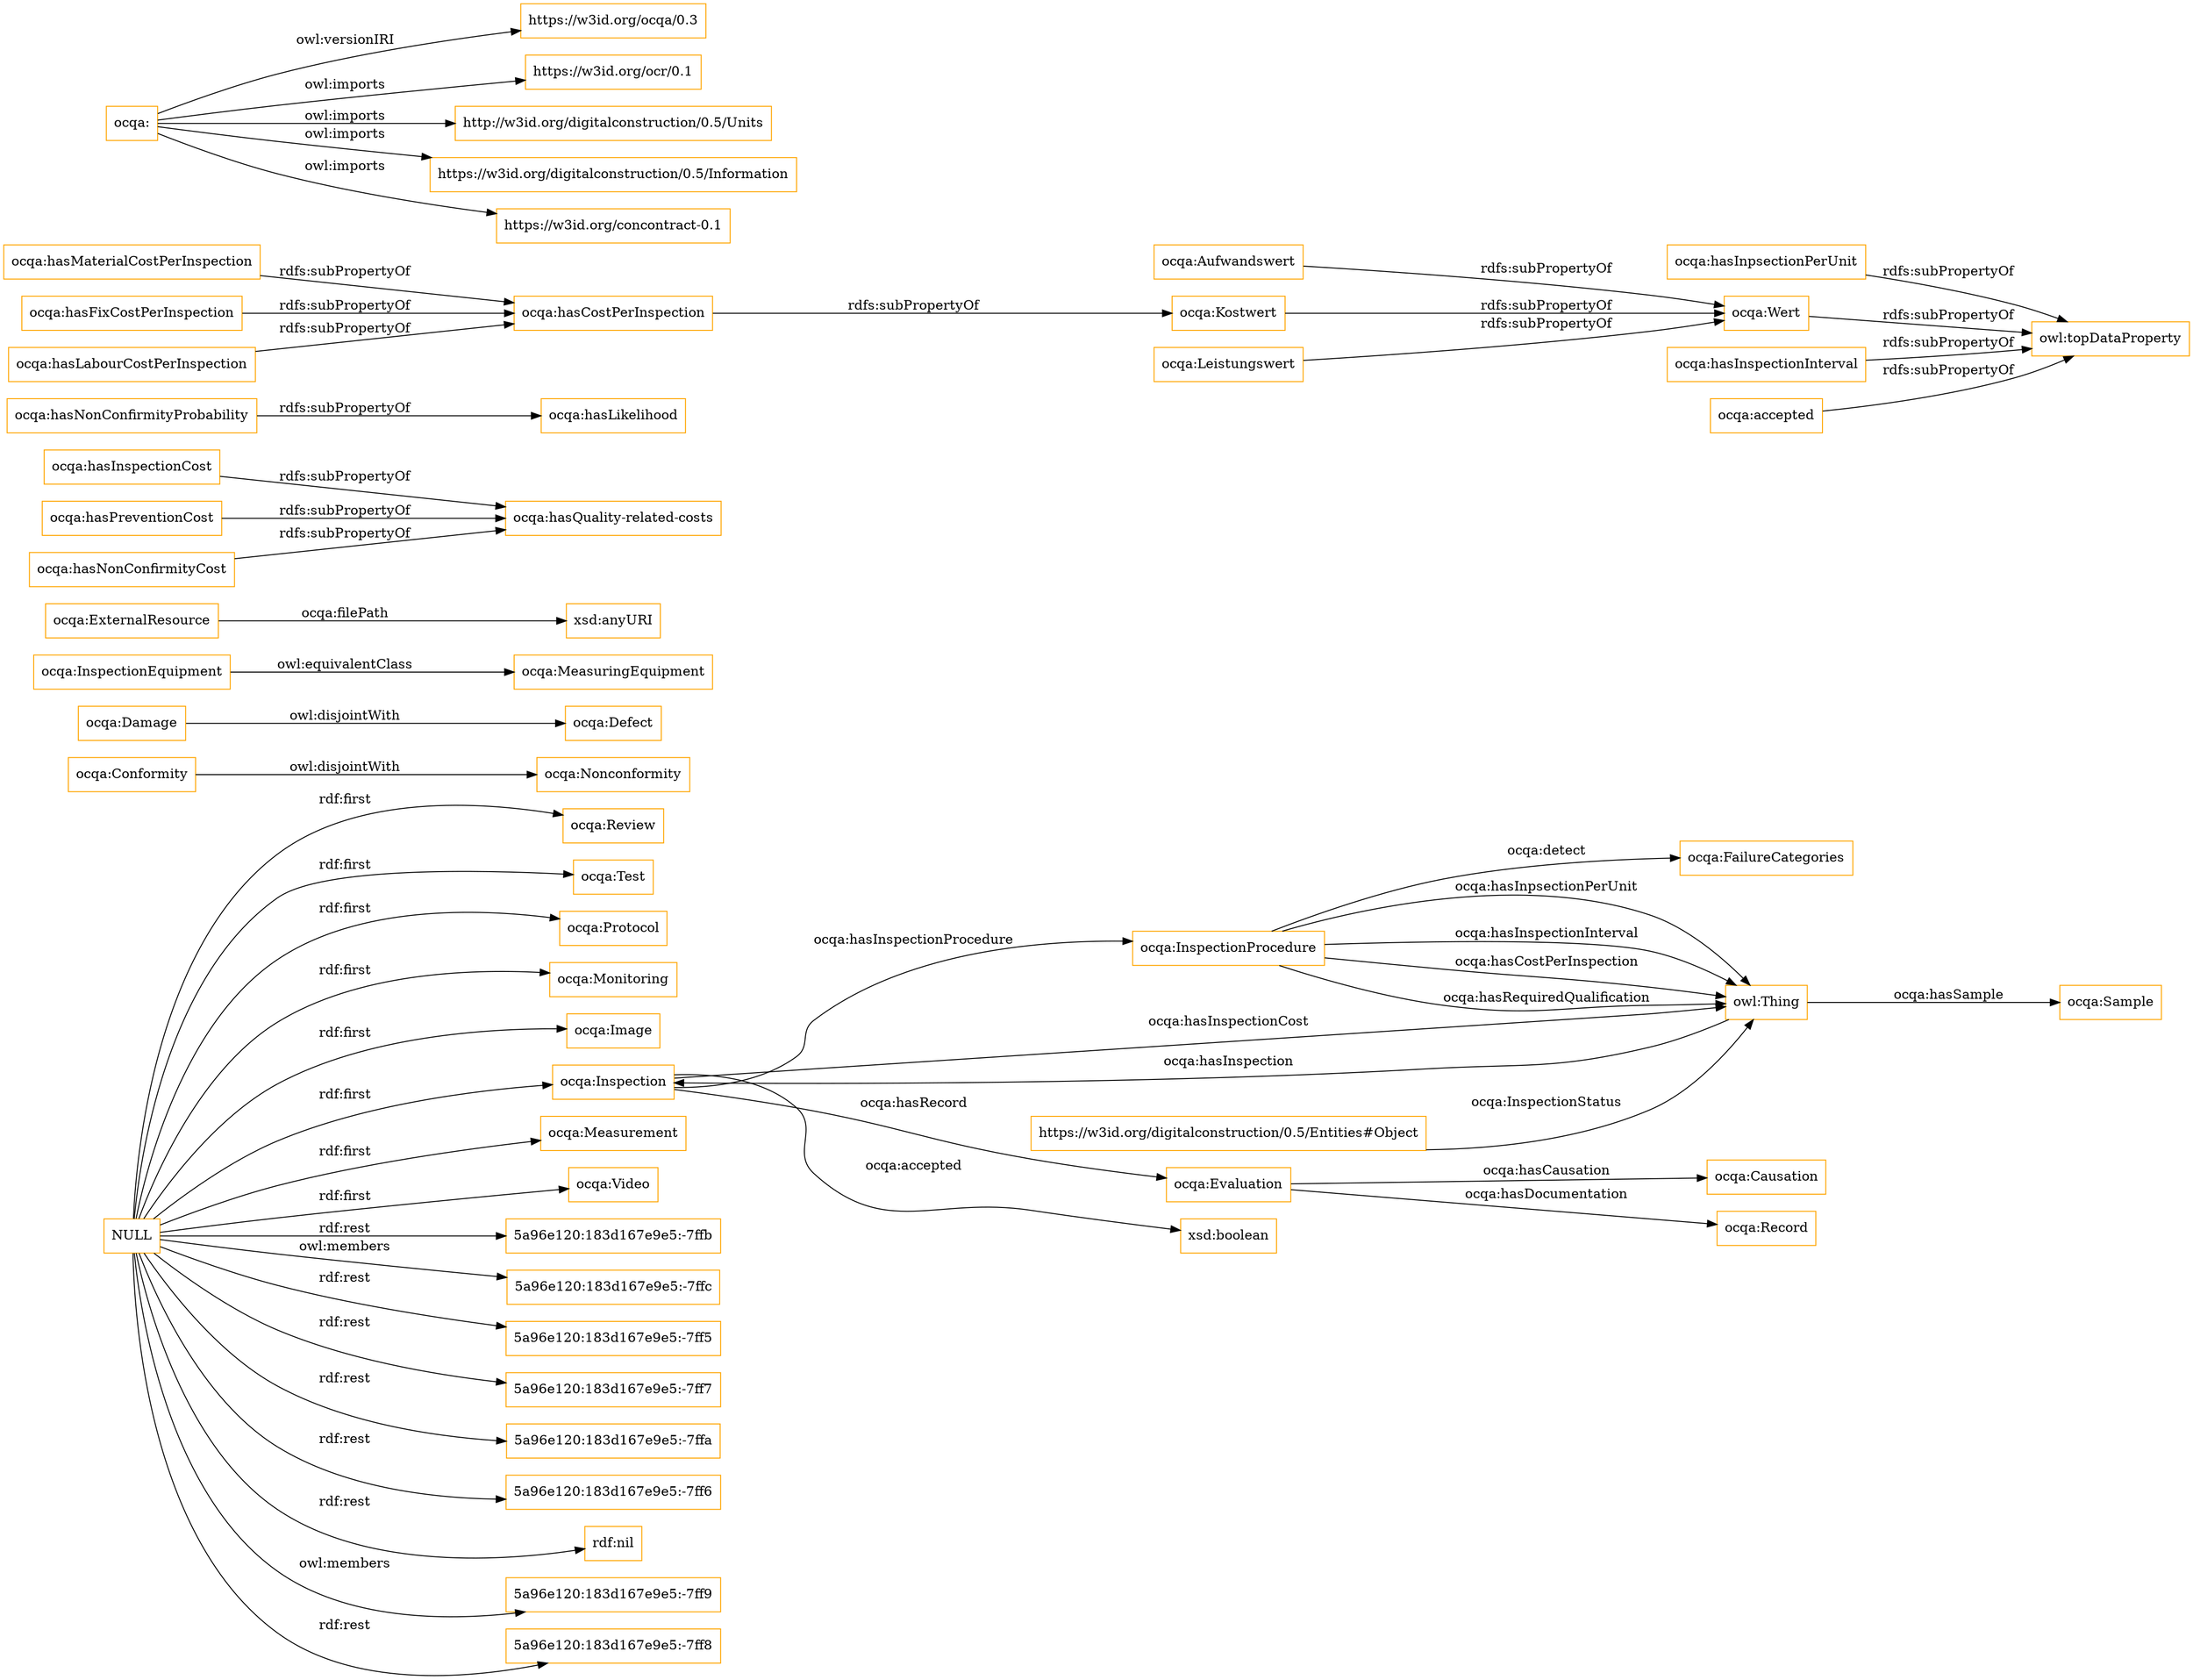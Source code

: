 digraph ar2dtool_diagram { 
rankdir=LR;
size="1501"
node [shape = rectangle, color="orange"]; "ocqa:Review" "ocqa:Sample" "ocqa:Causation" "ocqa:Nonconformity" "ocqa:Damage" "ocqa:Test" "ocqa:MeasuringEquipment" "ocqa:InspectionEquipment" "ocqa:InspectionProcedure" "ocqa:Evaluation" "ocqa:Protocol" "ocqa:Monitoring" "ocqa:Record" "ocqa:Conformity" "ocqa:Image" "ocqa:Inspection" "ocqa:ExternalResource" "ocqa:Measurement" "ocqa:Video" "ocqa:FailureCategories" "ocqa:Defect" ; /*classes style*/
	"NULL" -> "5a96e120:183d167e9e5:-7ffb" [ label = "rdf:rest" ];
	"NULL" -> "5a96e120:183d167e9e5:-7ffc" [ label = "owl:members" ];
	"NULL" -> "ocqa:Review" [ label = "rdf:first" ];
	"NULL" -> "5a96e120:183d167e9e5:-7ff5" [ label = "rdf:rest" ];
	"NULL" -> "5a96e120:183d167e9e5:-7ff7" [ label = "rdf:rest" ];
	"NULL" -> "5a96e120:183d167e9e5:-7ffa" [ label = "rdf:rest" ];
	"NULL" -> "ocqa:Video" [ label = "rdf:first" ];
	"NULL" -> "ocqa:Image" [ label = "rdf:first" ];
	"NULL" -> "5a96e120:183d167e9e5:-7ff6" [ label = "rdf:rest" ];
	"NULL" -> "rdf:nil" [ label = "rdf:rest" ];
	"NULL" -> "ocqa:Monitoring" [ label = "rdf:first" ];
	"NULL" -> "ocqa:Inspection" [ label = "rdf:first" ];
	"NULL" -> "ocqa:Measurement" [ label = "rdf:first" ];
	"NULL" -> "5a96e120:183d167e9e5:-7ff9" [ label = "owl:members" ];
	"NULL" -> "ocqa:Test" [ label = "rdf:first" ];
	"NULL" -> "5a96e120:183d167e9e5:-7ff8" [ label = "rdf:rest" ];
	"NULL" -> "ocqa:Protocol" [ label = "rdf:first" ];
	"ocqa:hasInspectionCost" -> "ocqa:hasQuality-related-costs" [ label = "rdfs:subPropertyOf" ];
	"ocqa:Conformity" -> "ocqa:Nonconformity" [ label = "owl:disjointWith" ];
	"ocqa:hasNonConfirmityProbability" -> "ocqa:hasLikelihood" [ label = "rdfs:subPropertyOf" ];
	"ocqa:hasInpsectionPerUnit" -> "owl:topDataProperty" [ label = "rdfs:subPropertyOf" ];
	"ocqa:Wert" -> "owl:topDataProperty" [ label = "rdfs:subPropertyOf" ];
	"ocqa:InspectionEquipment" -> "ocqa:MeasuringEquipment" [ label = "owl:equivalentClass" ];
	"ocqa:Aufwandswert" -> "ocqa:Wert" [ label = "rdfs:subPropertyOf" ];
	"ocqa:hasMaterialCostPerInspection" -> "ocqa:hasCostPerInspection" [ label = "rdfs:subPropertyOf" ];
	"ocqa:hasFixCostPerInspection" -> "ocqa:hasCostPerInspection" [ label = "rdfs:subPropertyOf" ];
	"ocqa:hasCostPerInspection" -> "ocqa:Kostwert" [ label = "rdfs:subPropertyOf" ];
	"ocqa:hasLabourCostPerInspection" -> "ocqa:hasCostPerInspection" [ label = "rdfs:subPropertyOf" ];
	"ocqa:" -> "https://w3id.org/ocqa/0.3" [ label = "owl:versionIRI" ];
	"ocqa:" -> "https://w3id.org/ocr/0.1" [ label = "owl:imports" ];
	"ocqa:" -> "http://w3id.org/digitalconstruction/0.5/Units" [ label = "owl:imports" ];
	"ocqa:" -> "https://w3id.org/digitalconstruction/0.5/Information" [ label = "owl:imports" ];
	"ocqa:" -> "https://w3id.org/concontract-0.1" [ label = "owl:imports" ];
	"ocqa:hasPreventionCost" -> "ocqa:hasQuality-related-costs" [ label = "rdfs:subPropertyOf" ];
	"ocqa:Leistungswert" -> "ocqa:Wert" [ label = "rdfs:subPropertyOf" ];
	"ocqa:Damage" -> "ocqa:Defect" [ label = "owl:disjointWith" ];
	"ocqa:Kostwert" -> "ocqa:Wert" [ label = "rdfs:subPropertyOf" ];
	"ocqa:hasInspectionInterval" -> "owl:topDataProperty" [ label = "rdfs:subPropertyOf" ];
	"ocqa:hasNonConfirmityCost" -> "ocqa:hasQuality-related-costs" [ label = "rdfs:subPropertyOf" ];
	"ocqa:accepted" -> "owl:topDataProperty" [ label = "rdfs:subPropertyOf" ];
	"ocqa:InspectionProcedure" -> "owl:Thing" [ label = "ocqa:hasInpsectionPerUnit" ];
	"ocqa:ExternalResource" -> "xsd:anyURI" [ label = "ocqa:filePath" ];
	"owl:Thing" -> "ocqa:Inspection" [ label = "ocqa:hasInspection" ];
	"ocqa:Inspection" -> "xsd:boolean" [ label = "ocqa:accepted" ];
	"owl:Thing" -> "ocqa:Sample" [ label = "ocqa:hasSample" ];
	"ocqa:Evaluation" -> "ocqa:Causation" [ label = "ocqa:hasCausation" ];
	"ocqa:Inspection" -> "ocqa:InspectionProcedure" [ label = "ocqa:hasInspectionProcedure" ];
	"ocqa:Inspection" -> "ocqa:Evaluation" [ label = "ocqa:hasRecord" ];
	"ocqa:InspectionProcedure" -> "owl:Thing" [ label = "ocqa:hasInspectionInterval" ];
	"ocqa:InspectionProcedure" -> "ocqa:FailureCategories" [ label = "ocqa:detect" ];
	"ocqa:Evaluation" -> "ocqa:Record" [ label = "ocqa:hasDocumentation" ];
	"ocqa:InspectionProcedure" -> "owl:Thing" [ label = "ocqa:hasCostPerInspection" ];
	"https://w3id.org/digitalconstruction/0.5/Entities#Object" -> "owl:Thing" [ label = "ocqa:InspectionStatus" ];
	"ocqa:Inspection" -> "owl:Thing" [ label = "ocqa:hasInspectionCost" ];
	"ocqa:InspectionProcedure" -> "owl:Thing" [ label = "ocqa:hasRequiredQualification" ];

}
